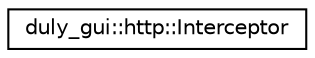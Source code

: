 digraph "Graphical Class Hierarchy"
{
  edge [fontname="Helvetica",fontsize="10",labelfontname="Helvetica",labelfontsize="10"];
  node [fontname="Helvetica",fontsize="10",shape=record];
  rankdir="LR";
  Node1 [label="duly_gui::http::Interceptor",height=0.2,width=0.4,color="black", fillcolor="white", style="filled",URL="$classduly__gui_1_1http_1_1_interceptor.html"];
}
